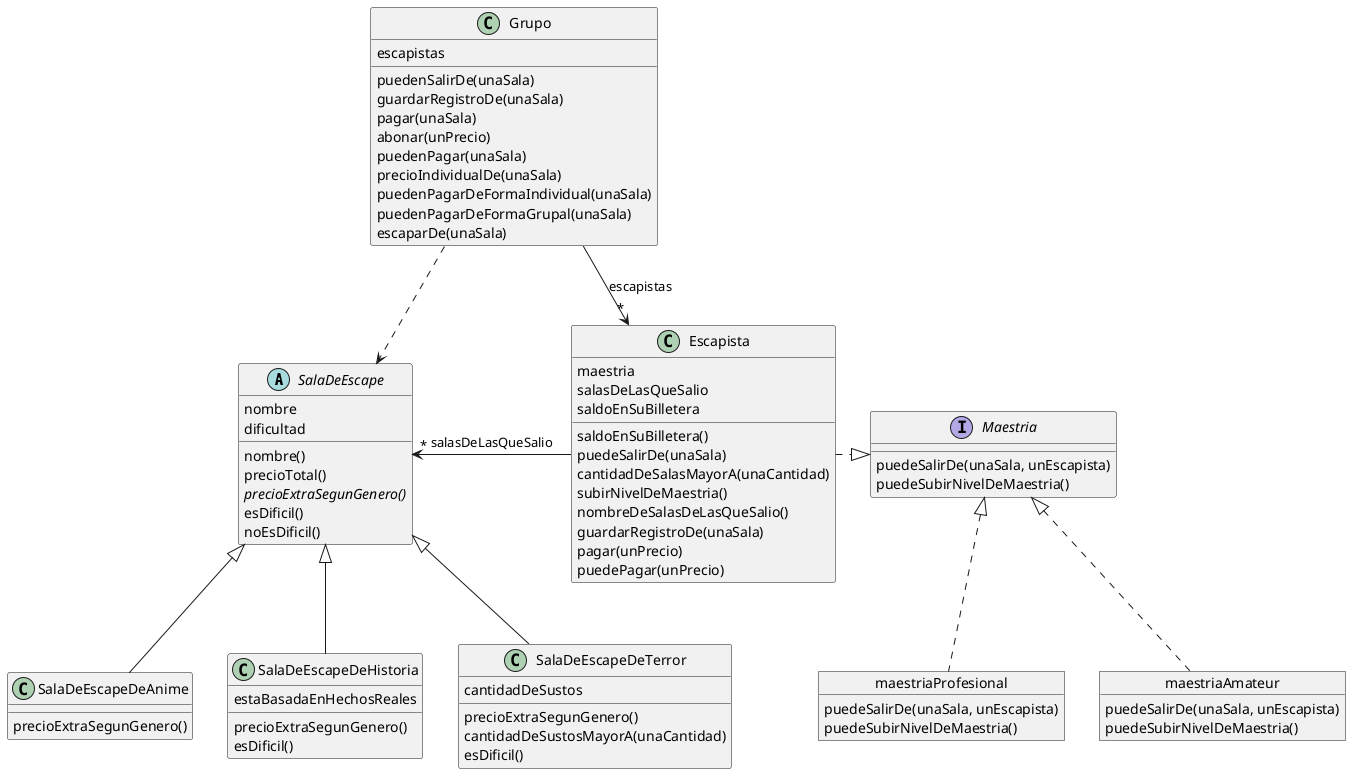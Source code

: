 @startuml diagramaSimulacroParcial2024Vol2

abstract class SalaDeEscape {
    nombre 
    dificultad

    nombre()
    precioTotal()
    {abstract} precioExtraSegunGenero()
    esDificil()
    noEsDificil()
}

class SalaDeEscapeDeAnime extends SalaDeEscape {
    precioExtraSegunGenero()
}

class SalaDeEscapeDeHistoria extends SalaDeEscape {
    estaBasadaEnHechosReales

    precioExtraSegunGenero()
    esDificil()
}

class SalaDeEscapeDeTerror extends SalaDeEscape {
    cantidadDeSustos

    precioExtraSegunGenero()
    cantidadDeSustosMayorA(unaCantidad)
    esDificil()
}



class Escapista {
    maestria
    salasDeLasQueSalio 
    saldoEnSuBilletera

    saldoEnSuBilletera()
    puedeSalirDe(unaSala)
    cantidadDeSalasMayorA(unaCantidad)
    subirNivelDeMaestria()
    nombreDeSalasDeLasQueSalio()
    guardarRegistroDe(unaSala)
    pagar(unPrecio)
    puedePagar(unPrecio)
}

object maestriaAmateur {
    puedeSalirDe(unaSala, unEscapista)
    puedeSubirNivelDeMaestria()
}

object maestriaProfesional {
    puedeSalirDe(unaSala, unEscapista)
    puedeSubirNivelDeMaestria()
}

interface Maestria {
    puedeSalirDe(unaSala, unEscapista)
    puedeSubirNivelDeMaestria()
}



class Grupo {
    escapistas

    puedenSalirDe(unaSala)
    guardarRegistroDe(unaSala)
    pagar(unaSala)
    abonar(unPrecio)
    puedenPagar(unaSala)
    precioIndividualDe(unaSala)
    puedenPagarDeFormaIndividual(unaSala)
    puedenPagarDeFormaGrupal(unaSala)
    escaparDe(unaSala)
}

Grupo --> "*" Escapista : escapistas
Grupo ..> SalaDeEscape 
Escapista -l-> "*" SalaDeEscape : salasDeLasQueSalio
Escapista .r.|> Maestria
maestriaAmateur .u.|> Maestria 
maestriaProfesional .u.|> Maestria



@enduml